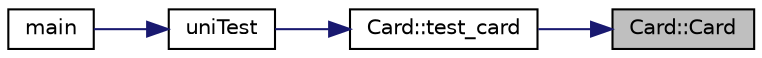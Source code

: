 digraph "Card::Card"
{
 // INTERACTIVE_SVG=YES
 // LATEX_PDF_SIZE
  edge [fontname="Helvetica",fontsize="10",labelfontname="Helvetica",labelfontsize="10"];
  node [fontname="Helvetica",fontsize="10",shape=record];
  rankdir="RL";
  Node1 [label="Card::Card",height=0.2,width=0.4,color="black", fillcolor="grey75", style="filled", fontcolor="black",tooltip="Constructs a Card object with the given suit and rank."];
  Node1 -> Node2 [dir="back",color="midnightblue",fontsize="10",style="solid",fontname="Helvetica"];
  Node2 [label="Card::test_card",height=0.2,width=0.4,color="black", fillcolor="white", style="filled",URL="$class_card.html#a6f0afc8f51200818b7295341bad53eb5",tooltip="Tests the Card class functionality."];
  Node2 -> Node3 [dir="back",color="midnightblue",fontsize="10",style="solid",fontname="Helvetica"];
  Node3 [label="uniTest",height=0.2,width=0.4,color="black", fillcolor="white", style="filled",URL="$main_8cpp.html#a9993390ffcca4b99cfb97b329c55ae58",tooltip=" "];
  Node3 -> Node4 [dir="back",color="midnightblue",fontsize="10",style="solid",fontname="Helvetica"];
  Node4 [label="main",height=0.2,width=0.4,color="black", fillcolor="white", style="filled",URL="$main_8cpp.html#a0ddf1224851353fc92bfbff6f499fa97",tooltip=" "];
}
